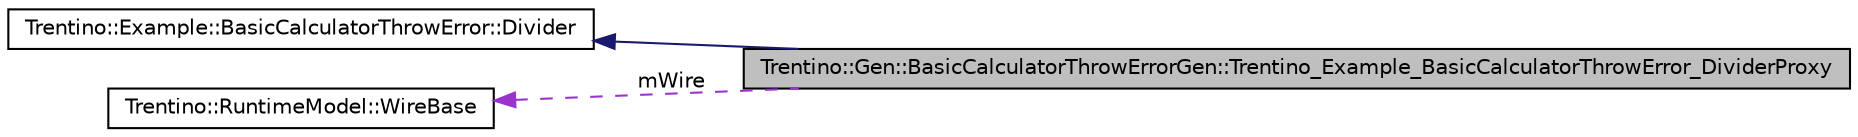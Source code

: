digraph G
{
  edge [fontname="Helvetica",fontsize="10",labelfontname="Helvetica",labelfontsize="10"];
  node [fontname="Helvetica",fontsize="10",shape=record];
  rankdir="LR";
  Node1 [label="Trentino::Gen::BasicCalculatorThrowErrorGen::Trentino_Example_BasicCalculatorThrowError_DividerProxy",height=0.2,width=0.4,color="black", fillcolor="grey75", style="filled" fontcolor="black"];
  Node2 -> Node1 [dir="back",color="midnightblue",fontsize="10",style="solid",fontname="Helvetica"];
  Node2 [label="Trentino::Example::BasicCalculatorThrowError::Divider",height=0.2,width=0.4,color="black", fillcolor="white", style="filled",URL="$class_trentino_1_1_example_1_1_basic_calculator_throw_error_1_1_divider.html",tooltip="Divider interface testcode."];
  Node3 -> Node1 [dir="back",color="darkorchid3",fontsize="10",style="dashed",label=" mWire" ,fontname="Helvetica"];
  Node3 [label="Trentino::RuntimeModel::WireBase",height=0.2,width=0.4,color="black", fillcolor="white", style="filled",URL="$class_trentino_1_1_runtime_model_1_1_wire_base.html",tooltip="A wire connects a reference and service and stores the proxy that is used to execute calls over this ..."];
}
